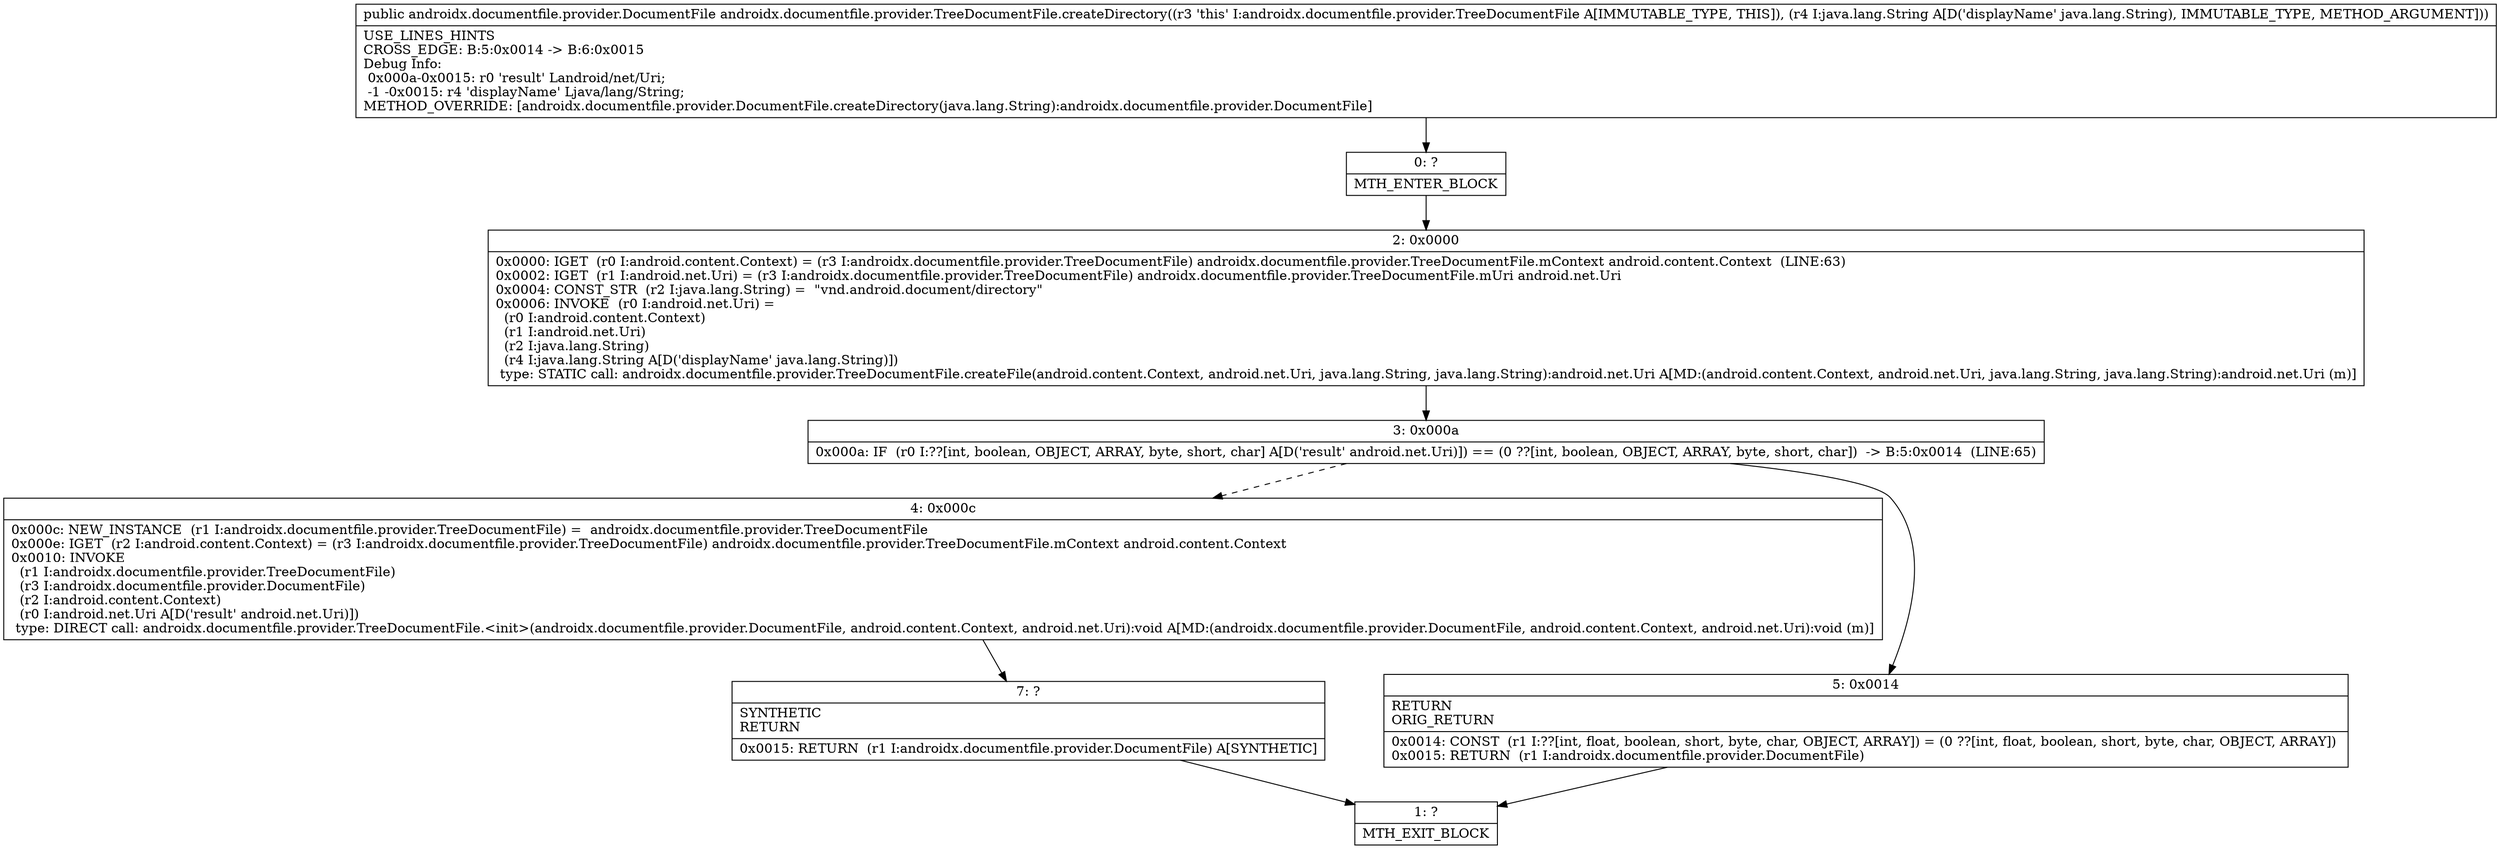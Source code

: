digraph "CFG forandroidx.documentfile.provider.TreeDocumentFile.createDirectory(Ljava\/lang\/String;)Landroidx\/documentfile\/provider\/DocumentFile;" {
Node_0 [shape=record,label="{0\:\ ?|MTH_ENTER_BLOCK\l}"];
Node_2 [shape=record,label="{2\:\ 0x0000|0x0000: IGET  (r0 I:android.content.Context) = (r3 I:androidx.documentfile.provider.TreeDocumentFile) androidx.documentfile.provider.TreeDocumentFile.mContext android.content.Context  (LINE:63)\l0x0002: IGET  (r1 I:android.net.Uri) = (r3 I:androidx.documentfile.provider.TreeDocumentFile) androidx.documentfile.provider.TreeDocumentFile.mUri android.net.Uri \l0x0004: CONST_STR  (r2 I:java.lang.String) =  \"vnd.android.document\/directory\" \l0x0006: INVOKE  (r0 I:android.net.Uri) = \l  (r0 I:android.content.Context)\l  (r1 I:android.net.Uri)\l  (r2 I:java.lang.String)\l  (r4 I:java.lang.String A[D('displayName' java.lang.String)])\l type: STATIC call: androidx.documentfile.provider.TreeDocumentFile.createFile(android.content.Context, android.net.Uri, java.lang.String, java.lang.String):android.net.Uri A[MD:(android.content.Context, android.net.Uri, java.lang.String, java.lang.String):android.net.Uri (m)]\l}"];
Node_3 [shape=record,label="{3\:\ 0x000a|0x000a: IF  (r0 I:??[int, boolean, OBJECT, ARRAY, byte, short, char] A[D('result' android.net.Uri)]) == (0 ??[int, boolean, OBJECT, ARRAY, byte, short, char])  \-\> B:5:0x0014  (LINE:65)\l}"];
Node_4 [shape=record,label="{4\:\ 0x000c|0x000c: NEW_INSTANCE  (r1 I:androidx.documentfile.provider.TreeDocumentFile) =  androidx.documentfile.provider.TreeDocumentFile \l0x000e: IGET  (r2 I:android.content.Context) = (r3 I:androidx.documentfile.provider.TreeDocumentFile) androidx.documentfile.provider.TreeDocumentFile.mContext android.content.Context \l0x0010: INVOKE  \l  (r1 I:androidx.documentfile.provider.TreeDocumentFile)\l  (r3 I:androidx.documentfile.provider.DocumentFile)\l  (r2 I:android.content.Context)\l  (r0 I:android.net.Uri A[D('result' android.net.Uri)])\l type: DIRECT call: androidx.documentfile.provider.TreeDocumentFile.\<init\>(androidx.documentfile.provider.DocumentFile, android.content.Context, android.net.Uri):void A[MD:(androidx.documentfile.provider.DocumentFile, android.content.Context, android.net.Uri):void (m)]\l}"];
Node_7 [shape=record,label="{7\:\ ?|SYNTHETIC\lRETURN\l|0x0015: RETURN  (r1 I:androidx.documentfile.provider.DocumentFile) A[SYNTHETIC]\l}"];
Node_1 [shape=record,label="{1\:\ ?|MTH_EXIT_BLOCK\l}"];
Node_5 [shape=record,label="{5\:\ 0x0014|RETURN\lORIG_RETURN\l|0x0014: CONST  (r1 I:??[int, float, boolean, short, byte, char, OBJECT, ARRAY]) = (0 ??[int, float, boolean, short, byte, char, OBJECT, ARRAY]) \l0x0015: RETURN  (r1 I:androidx.documentfile.provider.DocumentFile) \l}"];
MethodNode[shape=record,label="{public androidx.documentfile.provider.DocumentFile androidx.documentfile.provider.TreeDocumentFile.createDirectory((r3 'this' I:androidx.documentfile.provider.TreeDocumentFile A[IMMUTABLE_TYPE, THIS]), (r4 I:java.lang.String A[D('displayName' java.lang.String), IMMUTABLE_TYPE, METHOD_ARGUMENT]))  | USE_LINES_HINTS\lCROSS_EDGE: B:5:0x0014 \-\> B:6:0x0015\lDebug Info:\l  0x000a\-0x0015: r0 'result' Landroid\/net\/Uri;\l  \-1 \-0x0015: r4 'displayName' Ljava\/lang\/String;\lMETHOD_OVERRIDE: [androidx.documentfile.provider.DocumentFile.createDirectory(java.lang.String):androidx.documentfile.provider.DocumentFile]\l}"];
MethodNode -> Node_0;Node_0 -> Node_2;
Node_2 -> Node_3;
Node_3 -> Node_4[style=dashed];
Node_3 -> Node_5;
Node_4 -> Node_7;
Node_7 -> Node_1;
Node_5 -> Node_1;
}

